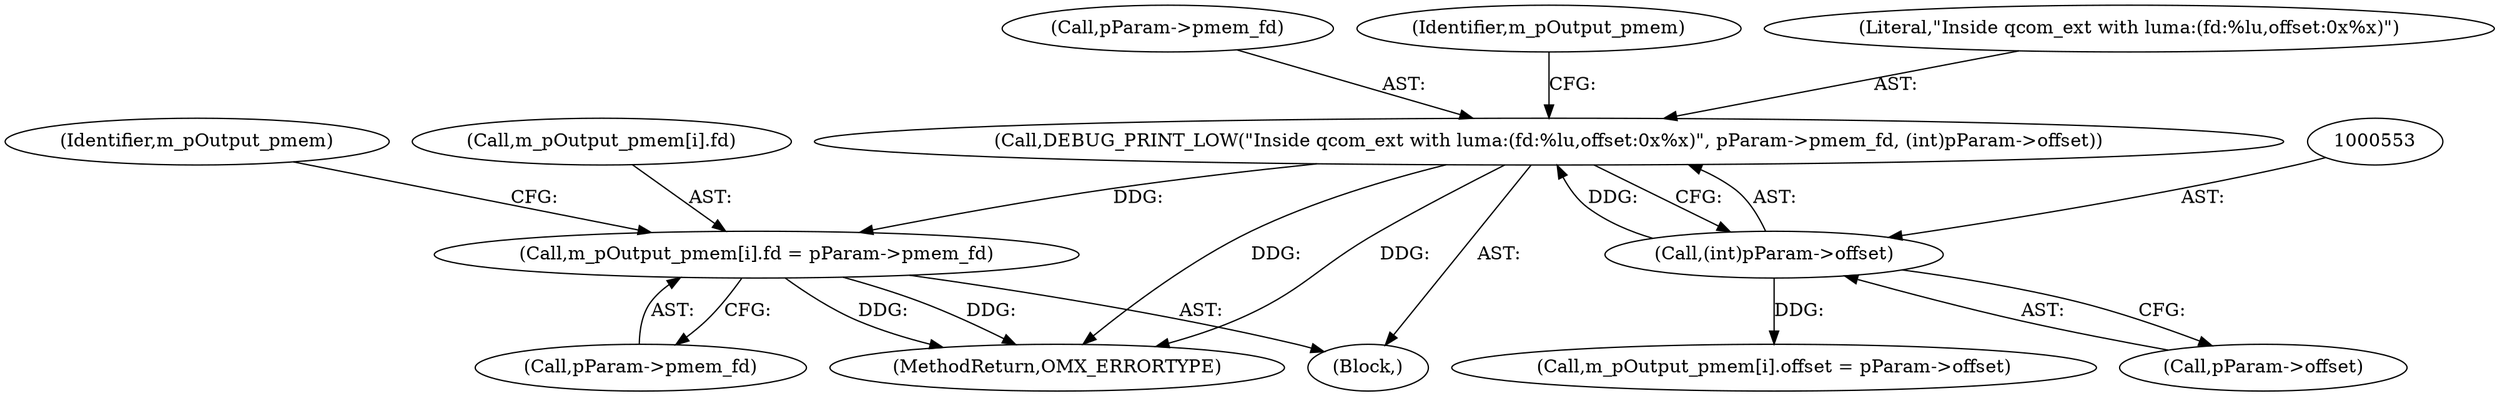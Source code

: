 digraph "0_Android_7558d03e6498e970b761aa44fff6b2c659202d95_2@pointer" {
"1000547" [label="(Call,DEBUG_PRINT_LOW(\"Inside qcom_ext with luma:(fd:%lu,offset:0x%x)\", pParam->pmem_fd, (int)pParam->offset))"];
"1000552" [label="(Call,(int)pParam->offset)"];
"1000557" [label="(Call,m_pOutput_pmem[i].fd = pParam->pmem_fd)"];
"1000552" [label="(Call,(int)pParam->offset)"];
"1000646" [label="(MethodReturn,OMX_ERRORTYPE)"];
"1000563" [label="(Call,pParam->pmem_fd)"];
"1000549" [label="(Call,pParam->pmem_fd)"];
"1000547" [label="(Call,DEBUG_PRINT_LOW(\"Inside qcom_ext with luma:(fd:%lu,offset:0x%x)\", pParam->pmem_fd, (int)pParam->offset))"];
"1000554" [label="(Call,pParam->offset)"];
"1000560" [label="(Identifier,m_pOutput_pmem)"];
"1000566" [label="(Call,m_pOutput_pmem[i].offset = pParam->offset)"];
"1000548" [label="(Literal,\"Inside qcom_ext with luma:(fd:%lu,offset:0x%x)\")"];
"1000557" [label="(Call,m_pOutput_pmem[i].fd = pParam->pmem_fd)"];
"1000558" [label="(Call,m_pOutput_pmem[i].fd)"];
"1000569" [label="(Identifier,m_pOutput_pmem)"];
"1000546" [label="(Block,)"];
"1000547" -> "1000546"  [label="AST: "];
"1000547" -> "1000552"  [label="CFG: "];
"1000548" -> "1000547"  [label="AST: "];
"1000549" -> "1000547"  [label="AST: "];
"1000552" -> "1000547"  [label="AST: "];
"1000560" -> "1000547"  [label="CFG: "];
"1000547" -> "1000646"  [label="DDG: "];
"1000547" -> "1000646"  [label="DDG: "];
"1000552" -> "1000547"  [label="DDG: "];
"1000547" -> "1000557"  [label="DDG: "];
"1000552" -> "1000554"  [label="CFG: "];
"1000553" -> "1000552"  [label="AST: "];
"1000554" -> "1000552"  [label="AST: "];
"1000552" -> "1000566"  [label="DDG: "];
"1000557" -> "1000546"  [label="AST: "];
"1000557" -> "1000563"  [label="CFG: "];
"1000558" -> "1000557"  [label="AST: "];
"1000563" -> "1000557"  [label="AST: "];
"1000569" -> "1000557"  [label="CFG: "];
"1000557" -> "1000646"  [label="DDG: "];
"1000557" -> "1000646"  [label="DDG: "];
}
